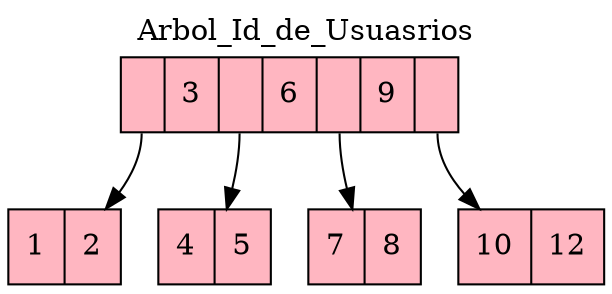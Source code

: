 digraph G {
     node[shape=record]
      node[style=filled]
      node[fillcolor=lightpink]
      node[color=black]
      edge[color=black]
      label=Arbol_Id_de_Usuasrios
      labelloc="t"
R0x5578e2ee3f60[label="<C1>|3|<C2>|6|<C3>|9|<C4>"];
R0x5578e2ee36d0[label="1|2"];
R0x5578e307aa10[label="4|5"];
R0x5578e3079000[label="7|8"];
R0x5578e2fcfab0[label="10|12"];
R0x5578e2ee3f60:C1->R0x5578e2ee36d0;
R0x5578e2ee3f60:C2->R0x5578e307aa10;
R0x5578e2ee3f60:C3->R0x5578e3079000;
R0x5578e2ee3f60:C4->R0x5578e2fcfab0;
}